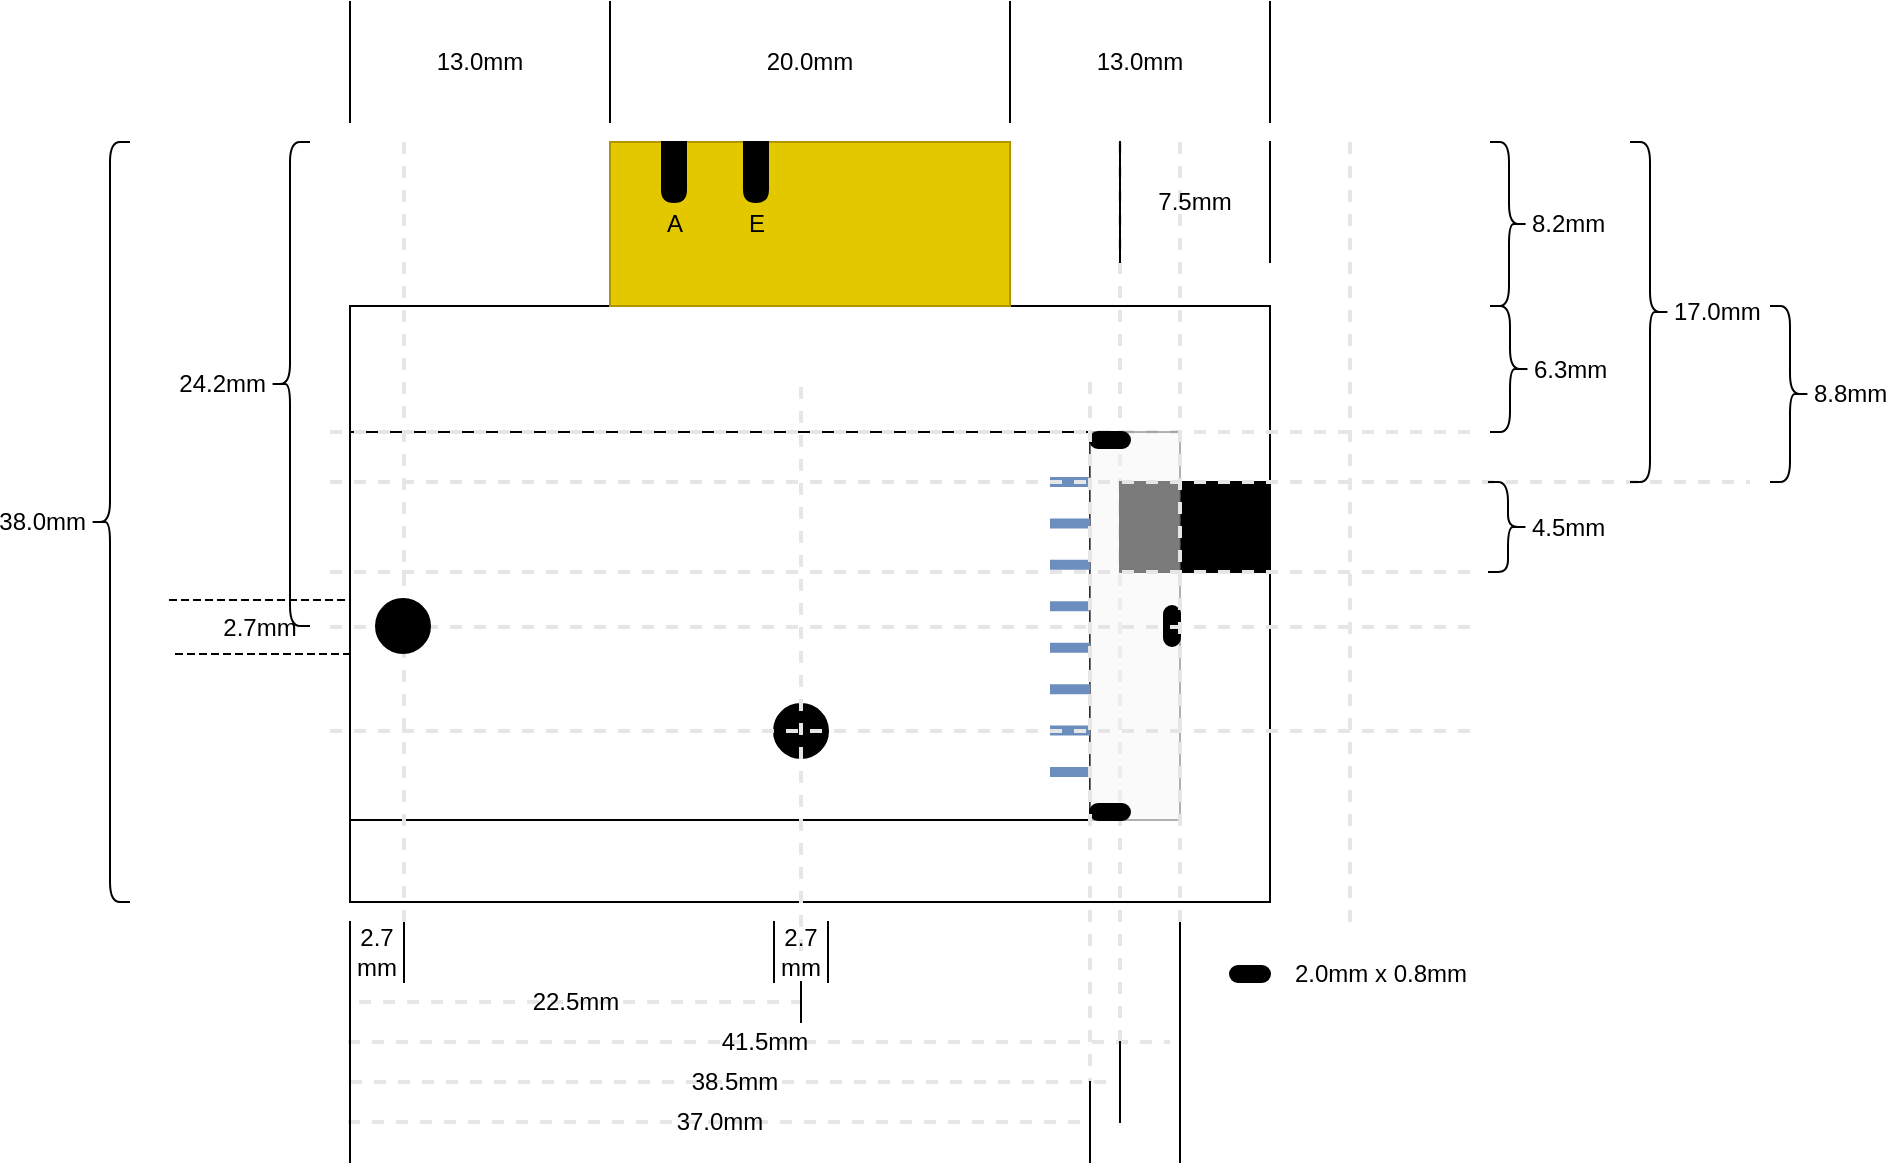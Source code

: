 <mxfile version="28.0.6" pages="3">
  <diagram name="第 1 页" id="RgBn6xL1z4RANqzDxZkw">
    <mxGraphModel dx="2219" dy="2288" grid="1" gridSize="10" guides="1" tooltips="1" connect="1" arrows="1" fold="1" page="1" pageScale="1" pageWidth="827" pageHeight="1169" math="0" shadow="0">
      <root>
        <mxCell id="0" />
        <mxCell id="1" parent="0" />
        <mxCell id="PVWl-y0vggtVZ4M3-jDT-1" value="" style="rounded=0;whiteSpace=wrap;html=1;container=0;" parent="1" vertex="1">
          <mxGeometry y="82" width="460" height="298" as="geometry" />
        </mxCell>
        <mxCell id="PVWl-y0vggtVZ4M3-jDT-52" value="" style="line;strokeWidth=2;direction=south;html=1;dashed=1;strokeColor=#E6E6E6;" parent="1" vertex="1">
          <mxGeometry x="380" width="10" height="450" as="geometry" />
        </mxCell>
        <mxCell id="PVWl-y0vggtVZ4M3-jDT-9" value="" style="rounded=0;whiteSpace=wrap;html=1;fillColor=none;container=0;" parent="1" vertex="1">
          <mxGeometry y="145" width="370" height="194" as="geometry" />
        </mxCell>
        <mxCell id="PVWl-y0vggtVZ4M3-jDT-59" value="" style="line;strokeWidth=2;html=1;dashed=1;strokeColor=#E6E6E6;" parent="1" vertex="1">
          <mxGeometry y="465" width="380" height="10" as="geometry" />
        </mxCell>
        <mxCell id="PVWl-y0vggtVZ4M3-jDT-57" value="" style="line;strokeWidth=2;html=1;dashed=1;strokeColor=#E6E6E6;" parent="1" vertex="1">
          <mxGeometry x="-1" y="445" width="411" height="10" as="geometry" />
        </mxCell>
        <mxCell id="PVWl-y0vggtVZ4M3-jDT-56" value="" style="line;strokeWidth=2;html=1;dashed=1;strokeColor=#E6E6E6;" parent="1" vertex="1">
          <mxGeometry x="-1" y="485" width="371" height="10" as="geometry" />
        </mxCell>
        <mxCell id="PVWl-y0vggtVZ4M3-jDT-24" value="8.2mm" style="shape=curlyBracket;whiteSpace=wrap;html=1;rounded=1;flipH=1;labelPosition=right;verticalLabelPosition=middle;align=left;verticalAlign=middle;" parent="1" vertex="1">
          <mxGeometry x="570" width="19" height="82" as="geometry" />
        </mxCell>
        <mxCell id="PVWl-y0vggtVZ4M3-jDT-45" value="41.5mm" style="shape=partialRectangle;whiteSpace=wrap;html=1;top=0;bottom=0;fillColor=none;" parent="1" vertex="1">
          <mxGeometry y="390" width="415" height="120" as="geometry" />
        </mxCell>
        <mxCell id="PVWl-y0vggtVZ4M3-jDT-26" value="6.3mm" style="shape=curlyBracket;whiteSpace=wrap;html=1;rounded=1;flipH=1;labelPosition=right;verticalLabelPosition=middle;align=left;verticalAlign=middle;" parent="1" vertex="1">
          <mxGeometry x="570" y="82" width="20" height="63" as="geometry" />
        </mxCell>
        <mxCell id="PVWl-y0vggtVZ4M3-jDT-43" value="" style="line;strokeWidth=2;html=1;dashed=1;strokeColor=#E6E6E6;" parent="1" vertex="1">
          <mxGeometry x="-10" y="140" width="570" height="10" as="geometry" />
        </mxCell>
        <mxCell id="PVWl-y0vggtVZ4M3-jDT-2" value="" style="rounded=0;whiteSpace=wrap;html=1;fillColor=#000000;container=0;glass=0;" parent="1" vertex="1">
          <mxGeometry x="385" y="170" width="75" height="45" as="geometry" />
        </mxCell>
        <mxCell id="PVWl-y0vggtVZ4M3-jDT-3" value="" style="ellipse;whiteSpace=wrap;html=1;aspect=fixed;fillColor=#000000;container=0;" parent="1" vertex="1">
          <mxGeometry x="212" y="281" width="27" height="27" as="geometry" />
        </mxCell>
        <mxCell id="PVWl-y0vggtVZ4M3-jDT-4" value="" style="rounded=0;whiteSpace=wrap;html=1;fillColor=#e3c800;fontColor=#000000;strokeColor=#B09500;container=0;" parent="1" vertex="1">
          <mxGeometry x="130" width="200" height="82" as="geometry" />
        </mxCell>
        <mxCell id="PVWl-y0vggtVZ4M3-jDT-10" value="" style="rounded=0;whiteSpace=wrap;html=1;fillColor=#f5f5f5;container=0;strokeColor=#666666;fontColor=#333333;opacity=50;" parent="1" vertex="1">
          <mxGeometry x="370" y="145" width="45" height="194" as="geometry" />
        </mxCell>
        <mxCell id="PVWl-y0vggtVZ4M3-jDT-11" value="" style="rounded=1;whiteSpace=wrap;html=1;fillColor=#000000;container=0;arcSize=50;" parent="1" vertex="1">
          <mxGeometry x="370" y="331" width="20" height="8" as="geometry" />
        </mxCell>
        <mxCell id="PVWl-y0vggtVZ4M3-jDT-12" value="" style="rounded=1;whiteSpace=wrap;html=1;fillColor=#000000;container=0;arcSize=50;" parent="1" vertex="1">
          <mxGeometry x="370" y="145" width="20" height="8" as="geometry" />
        </mxCell>
        <mxCell id="PVWl-y0vggtVZ4M3-jDT-13" value="" style="rounded=1;whiteSpace=wrap;html=1;fillColor=#000000;direction=south;container=0;arcSize=50;" parent="1" vertex="1">
          <mxGeometry x="407" y="232" width="8" height="20" as="geometry" />
        </mxCell>
        <mxCell id="PVWl-y0vggtVZ4M3-jDT-21" value="" style="verticalLabelPosition=bottom;shadow=0;dashed=0;align=center;html=1;verticalAlign=top;shape=mxgraph.electrical.transmission.8_line_bus;strokeWidth=5;container=0;fillColor=#dae8fc;strokeColor=#6c8ebf;" parent="1" vertex="1">
          <mxGeometry x="350" y="170" width="20" height="145" as="geometry" />
        </mxCell>
        <mxCell id="PVWl-y0vggtVZ4M3-jDT-32" value="2.7&lt;div&gt;mm&lt;/div&gt;" style="shape=partialRectangle;whiteSpace=wrap;html=1;top=0;bottom=0;fillColor=none;" parent="1" vertex="1">
          <mxGeometry y="390" width="27" height="30" as="geometry" />
        </mxCell>
        <mxCell id="PVWl-y0vggtVZ4M3-jDT-34" value="" style="line;strokeWidth=2;html=1;dashed=1;strokeColor=#E6E6E6;" parent="1" vertex="1">
          <mxGeometry x="-10" y="237.5" width="570" height="10" as="geometry" />
        </mxCell>
        <mxCell id="PVWl-y0vggtVZ4M3-jDT-35" value="24.2mm" style="shape=curlyBracket;whiteSpace=wrap;html=1;rounded=1;labelPosition=left;verticalLabelPosition=middle;align=right;verticalAlign=middle;" parent="1" vertex="1">
          <mxGeometry x="-40" width="20" height="242" as="geometry" />
        </mxCell>
        <mxCell id="PVWl-y0vggtVZ4M3-jDT-46" value="" style="line;strokeWidth=2;html=1;dashed=1;strokeColor=#E6E6E6;" parent="1" vertex="1">
          <mxGeometry x="-10" y="165" width="710" height="10" as="geometry" />
        </mxCell>
        <mxCell id="PVWl-y0vggtVZ4M3-jDT-36" value="" style="line;strokeWidth=2;direction=south;html=1;dashed=1;strokeColor=#E6E6E6;" parent="1" vertex="1">
          <mxGeometry x="22" width="10" height="390" as="geometry" />
        </mxCell>
        <mxCell id="PVWl-y0vggtVZ4M3-jDT-16" value="" style="ellipse;whiteSpace=wrap;html=1;aspect=fixed;fillColor=#000000;container=0;" parent="1" vertex="1">
          <mxGeometry x="13" y="228.5" width="27" height="27" as="geometry" />
        </mxCell>
        <mxCell id="PVWl-y0vggtVZ4M3-jDT-37" value="2.7mm" style="shape=partialRectangle;whiteSpace=wrap;html=1;left=0;right=0;fillColor=none;dashed=1;" parent="1" vertex="1">
          <mxGeometry x="-90" y="229" width="90" height="27" as="geometry" />
        </mxCell>
        <mxCell id="PVWl-y0vggtVZ4M3-jDT-38" value="13.0mm" style="shape=partialRectangle;whiteSpace=wrap;html=1;top=0;bottom=0;fillColor=none;" parent="1" vertex="1">
          <mxGeometry y="-70" width="130" height="60" as="geometry" />
        </mxCell>
        <mxCell id="PVWl-y0vggtVZ4M3-jDT-39" value="20.0mm" style="shape=partialRectangle;whiteSpace=wrap;html=1;top=0;bottom=0;fillColor=none;" parent="1" vertex="1">
          <mxGeometry x="130" y="-70" width="200" height="60" as="geometry" />
        </mxCell>
        <mxCell id="PVWl-y0vggtVZ4M3-jDT-44" value="" style="line;strokeWidth=2;direction=south;html=1;dashed=1;strokeColor=#E6E6E6;" parent="1" vertex="1">
          <mxGeometry x="410" width="10" height="390" as="geometry" />
        </mxCell>
        <mxCell id="PVWl-y0vggtVZ4M3-jDT-47" value="17.0mm" style="shape=curlyBracket;whiteSpace=wrap;html=1;rounded=1;flipH=1;labelPosition=right;verticalLabelPosition=middle;align=left;verticalAlign=middle;" parent="1" vertex="1">
          <mxGeometry x="640" width="20" height="170" as="geometry" />
        </mxCell>
        <mxCell id="PVWl-y0vggtVZ4M3-jDT-48" value="" style="line;strokeWidth=2;html=1;dashed=1;strokeColor=#E6E6E6;" parent="1" vertex="1">
          <mxGeometry x="-10" y="210" width="570" height="10" as="geometry" />
        </mxCell>
        <mxCell id="PVWl-y0vggtVZ4M3-jDT-49" value="4.5mm" style="shape=curlyBracket;whiteSpace=wrap;html=1;rounded=1;flipH=1;labelPosition=right;verticalLabelPosition=middle;align=left;verticalAlign=middle;" parent="1" vertex="1">
          <mxGeometry x="569" y="170" width="20" height="45" as="geometry" />
        </mxCell>
        <mxCell id="PVWl-y0vggtVZ4M3-jDT-50" value="8.8mm" style="shape=curlyBracket;whiteSpace=wrap;html=1;rounded=1;flipH=1;labelPosition=right;verticalLabelPosition=middle;align=left;verticalAlign=middle;" parent="1" vertex="1">
          <mxGeometry x="710" y="82" width="20" height="88" as="geometry" />
        </mxCell>
        <mxCell id="PVWl-y0vggtVZ4M3-jDT-51" value="" style="line;strokeWidth=2;direction=south;html=1;dashed=1;strokeColor=#E6E6E6;" parent="1" vertex="1">
          <mxGeometry x="495" width="10" height="390" as="geometry" />
        </mxCell>
        <mxCell id="PVWl-y0vggtVZ4M3-jDT-53" value="7.5mm" style="shape=partialRectangle;whiteSpace=wrap;html=1;top=0;bottom=0;fillColor=none;" parent="1" vertex="1">
          <mxGeometry x="385" width="75" height="60" as="geometry" />
        </mxCell>
        <mxCell id="PVWl-y0vggtVZ4M3-jDT-54" value="" style="line;strokeWidth=2;direction=south;html=1;dashed=1;strokeColor=#E6E6E6;" parent="1" vertex="1">
          <mxGeometry x="365" y="120" width="10" height="350" as="geometry" />
        </mxCell>
        <mxCell id="PVWl-y0vggtVZ4M3-jDT-55" value="37.0mm" style="shape=partialRectangle;whiteSpace=wrap;html=1;top=0;bottom=0;fillColor=none;" parent="1" vertex="1">
          <mxGeometry y="470" width="370" height="40" as="geometry" />
        </mxCell>
        <mxCell id="PVWl-y0vggtVZ4M3-jDT-58" value="38.5mm" style="shape=partialRectangle;whiteSpace=wrap;html=1;top=0;bottom=0;fillColor=none;" parent="1" vertex="1">
          <mxGeometry y="450" width="385" height="40" as="geometry" />
        </mxCell>
        <mxCell id="PVWl-y0vggtVZ4M3-jDT-60" value="" style="line;strokeWidth=2;html=1;dashed=1;strokeColor=#E6E6E6;" parent="1" vertex="1">
          <mxGeometry x="-10" y="289.5" width="570" height="10" as="geometry" />
        </mxCell>
        <mxCell id="PVWl-y0vggtVZ4M3-jDT-61" value="" style="line;strokeWidth=2;direction=south;html=1;dashed=1;strokeColor=#E6E6E6;" parent="1" vertex="1">
          <mxGeometry x="220.5" y="122.5" width="10" height="287.5" as="geometry" />
        </mxCell>
        <mxCell id="PVWl-y0vggtVZ4M3-jDT-64" value="" style="line;strokeWidth=2;html=1;dashed=1;strokeColor=#E6E6E6;" parent="1" vertex="1">
          <mxGeometry x="4.5" y="425" width="221" height="10" as="geometry" />
        </mxCell>
        <mxCell id="PVWl-y0vggtVZ4M3-jDT-63" value="&lt;div&gt;22.5mm&lt;/div&gt;" style="shape=partialRectangle;whiteSpace=wrap;html=1;top=0;bottom=0;fillColor=none;" parent="1" vertex="1">
          <mxGeometry y="420" width="225.5" height="20" as="geometry" />
        </mxCell>
        <mxCell id="PVWl-y0vggtVZ4M3-jDT-65" value="2.7&lt;div&gt;mm&lt;/div&gt;" style="shape=partialRectangle;whiteSpace=wrap;html=1;top=0;bottom=0;fillColor=none;" parent="1" vertex="1">
          <mxGeometry x="212" y="390" width="27" height="30" as="geometry" />
        </mxCell>
        <mxCell id="PVWl-y0vggtVZ4M3-jDT-66" value="" style="rounded=1;whiteSpace=wrap;html=1;fillColor=#000000;container=0;arcSize=50;" parent="1" vertex="1">
          <mxGeometry x="440" y="412" width="20" height="8" as="geometry" />
        </mxCell>
        <mxCell id="PVWl-y0vggtVZ4M3-jDT-67" value="2.0mm x 0.8mm" style="text;html=1;align=center;verticalAlign=middle;resizable=0;points=[];autosize=1;strokeColor=none;fillColor=none;" parent="1" vertex="1">
          <mxGeometry x="460" y="401" width="110" height="30" as="geometry" />
        </mxCell>
        <mxCell id="PVWl-y0vggtVZ4M3-jDT-68" value="" style="shape=delay;whiteSpace=wrap;html=1;direction=south;fillColor=#000000;" parent="1" vertex="1">
          <mxGeometry x="197" width="12" height="30" as="geometry" />
        </mxCell>
        <mxCell id="PVWl-y0vggtVZ4M3-jDT-69" value="E" style="text;html=1;align=center;verticalAlign=middle;resizable=0;points=[];autosize=1;strokeColor=none;fillColor=none;" parent="1" vertex="1">
          <mxGeometry x="188" y="26" width="30" height="30" as="geometry" />
        </mxCell>
        <mxCell id="PVWl-y0vggtVZ4M3-jDT-70" value="" style="shape=delay;whiteSpace=wrap;html=1;direction=south;fillColor=#000000;" parent="1" vertex="1">
          <mxGeometry x="156" width="12" height="30" as="geometry" />
        </mxCell>
        <mxCell id="PVWl-y0vggtVZ4M3-jDT-71" value="A" style="text;html=1;align=center;verticalAlign=middle;resizable=0;points=[];autosize=1;strokeColor=none;fillColor=none;" parent="1" vertex="1">
          <mxGeometry x="147" y="26" width="30" height="30" as="geometry" />
        </mxCell>
        <mxCell id="PVWl-y0vggtVZ4M3-jDT-72" value="38.0mm" style="shape=curlyBracket;whiteSpace=wrap;html=1;rounded=1;labelPosition=left;verticalLabelPosition=middle;align=right;verticalAlign=middle;" parent="1" vertex="1">
          <mxGeometry x="-130" width="20" height="380" as="geometry" />
        </mxCell>
        <mxCell id="PVWl-y0vggtVZ4M3-jDT-74" value="13.0mm" style="shape=partialRectangle;whiteSpace=wrap;html=1;top=0;bottom=0;fillColor=none;" parent="1" vertex="1">
          <mxGeometry x="330" y="-70" width="130" height="60" as="geometry" />
        </mxCell>
      </root>
    </mxGraphModel>
  </diagram>
  <diagram id="KIUtmKDyN8QY_w1v8xTX" name="第 2 页">
    <mxGraphModel dx="1388" dy="759" grid="1" gridSize="10" guides="1" tooltips="1" connect="1" arrows="1" fold="1" page="1" pageScale="1" pageWidth="827" pageHeight="1169" math="0" shadow="0">
      <root>
        <mxCell id="0" />
        <mxCell id="1" parent="0" />
        <mxCell id="FzqIu2ftvrxxEQU80DvH-1" value="" style="rounded=0;whiteSpace=wrap;html=1;container=0;" vertex="1" parent="1">
          <mxGeometry x="400" y="892" width="540" height="298" as="geometry" />
        </mxCell>
        <mxCell id="FzqIu2ftvrxxEQU80DvH-2" value="" style="line;strokeWidth=2;direction=south;html=1;dashed=1;strokeColor=#E6E6E6;" vertex="1" parent="1">
          <mxGeometry x="780" y="810" width="10" height="450" as="geometry" />
        </mxCell>
        <mxCell id="FzqIu2ftvrxxEQU80DvH-3" value="" style="rounded=0;whiteSpace=wrap;html=1;fillColor=none;container=0;" vertex="1" parent="1">
          <mxGeometry x="400" y="955" width="370" height="194" as="geometry" />
        </mxCell>
        <mxCell id="FzqIu2ftvrxxEQU80DvH-4" value="" style="line;strokeWidth=2;html=1;dashed=1;strokeColor=#E6E6E6;" vertex="1" parent="1">
          <mxGeometry x="400" y="1275" width="380" height="10" as="geometry" />
        </mxCell>
        <mxCell id="FzqIu2ftvrxxEQU80DvH-5" value="" style="line;strokeWidth=2;html=1;dashed=1;strokeColor=#E6E6E6;" vertex="1" parent="1">
          <mxGeometry x="399" y="1255" width="411" height="10" as="geometry" />
        </mxCell>
        <mxCell id="FzqIu2ftvrxxEQU80DvH-6" value="" style="line;strokeWidth=2;html=1;dashed=1;strokeColor=#E6E6E6;" vertex="1" parent="1">
          <mxGeometry x="399" y="1295" width="371" height="10" as="geometry" />
        </mxCell>
        <mxCell id="FzqIu2ftvrxxEQU80DvH-7" value="8.2mm" style="shape=curlyBracket;whiteSpace=wrap;html=1;rounded=1;flipH=1;labelPosition=right;verticalLabelPosition=middle;align=left;verticalAlign=middle;" vertex="1" parent="1">
          <mxGeometry x="970" y="810" width="19" height="82" as="geometry" />
        </mxCell>
        <mxCell id="FzqIu2ftvrxxEQU80DvH-8" value="41.5mm" style="shape=partialRectangle;whiteSpace=wrap;html=1;top=0;bottom=0;fillColor=none;" vertex="1" parent="1">
          <mxGeometry x="400" y="1200" width="415" height="120" as="geometry" />
        </mxCell>
        <mxCell id="FzqIu2ftvrxxEQU80DvH-9" value="6.3mm" style="shape=curlyBracket;whiteSpace=wrap;html=1;rounded=1;flipH=1;labelPosition=right;verticalLabelPosition=middle;align=left;verticalAlign=middle;" vertex="1" parent="1">
          <mxGeometry x="970" y="892" width="20" height="63" as="geometry" />
        </mxCell>
        <mxCell id="FzqIu2ftvrxxEQU80DvH-10" value="" style="line;strokeWidth=2;html=1;dashed=1;strokeColor=#E6E6E6;" vertex="1" parent="1">
          <mxGeometry x="390" y="950" width="570" height="10" as="geometry" />
        </mxCell>
        <mxCell id="FzqIu2ftvrxxEQU80DvH-11" value="" style="rounded=0;whiteSpace=wrap;html=1;fillColor=#000000;container=0;glass=0;" vertex="1" parent="1">
          <mxGeometry x="785" y="980" width="115" height="45" as="geometry" />
        </mxCell>
        <mxCell id="FzqIu2ftvrxxEQU80DvH-12" value="" style="ellipse;whiteSpace=wrap;html=1;aspect=fixed;fillColor=#000000;container=0;" vertex="1" parent="1">
          <mxGeometry x="612" y="1091" width="27" height="27" as="geometry" />
        </mxCell>
        <mxCell id="FzqIu2ftvrxxEQU80DvH-13" value="" style="rounded=0;whiteSpace=wrap;html=1;fillColor=#e3c800;fontColor=#000000;strokeColor=#B09500;container=0;" vertex="1" parent="1">
          <mxGeometry x="530" y="810" width="200" height="82" as="geometry" />
        </mxCell>
        <mxCell id="FzqIu2ftvrxxEQU80DvH-14" value="" style="rounded=0;whiteSpace=wrap;html=1;fillColor=#f5f5f5;container=0;strokeColor=#666666;fontColor=#333333;opacity=50;" vertex="1" parent="1">
          <mxGeometry x="770" y="955" width="45" height="194" as="geometry" />
        </mxCell>
        <mxCell id="FzqIu2ftvrxxEQU80DvH-15" value="" style="rounded=1;whiteSpace=wrap;html=1;fillColor=#000000;container=0;arcSize=50;" vertex="1" parent="1">
          <mxGeometry x="770" y="1141" width="20" height="8" as="geometry" />
        </mxCell>
        <mxCell id="FzqIu2ftvrxxEQU80DvH-16" value="" style="rounded=1;whiteSpace=wrap;html=1;fillColor=#000000;container=0;arcSize=50;" vertex="1" parent="1">
          <mxGeometry x="770" y="955" width="20" height="8" as="geometry" />
        </mxCell>
        <mxCell id="FzqIu2ftvrxxEQU80DvH-17" value="" style="rounded=1;whiteSpace=wrap;html=1;fillColor=#000000;direction=south;container=0;arcSize=50;" vertex="1" parent="1">
          <mxGeometry x="807" y="1042" width="8" height="20" as="geometry" />
        </mxCell>
        <mxCell id="FzqIu2ftvrxxEQU80DvH-18" value="" style="verticalLabelPosition=bottom;shadow=0;dashed=0;align=center;html=1;verticalAlign=top;shape=mxgraph.electrical.transmission.8_line_bus;strokeWidth=5;container=0;fillColor=#dae8fc;strokeColor=#6c8ebf;" vertex="1" parent="1">
          <mxGeometry x="750" y="980" width="20" height="145" as="geometry" />
        </mxCell>
        <mxCell id="FzqIu2ftvrxxEQU80DvH-19" value="2.7&lt;div&gt;mm&lt;/div&gt;" style="shape=partialRectangle;whiteSpace=wrap;html=1;top=0;bottom=0;fillColor=none;" vertex="1" parent="1">
          <mxGeometry x="400" y="1200" width="27" height="30" as="geometry" />
        </mxCell>
        <mxCell id="FzqIu2ftvrxxEQU80DvH-20" value="" style="line;strokeWidth=2;html=1;dashed=1;strokeColor=#E6E6E6;" vertex="1" parent="1">
          <mxGeometry x="390" y="1047.5" width="570" height="10" as="geometry" />
        </mxCell>
        <mxCell id="FzqIu2ftvrxxEQU80DvH-21" value="24.2mm" style="shape=curlyBracket;whiteSpace=wrap;html=1;rounded=1;labelPosition=left;verticalLabelPosition=middle;align=right;verticalAlign=middle;" vertex="1" parent="1">
          <mxGeometry x="360" y="810" width="20" height="242" as="geometry" />
        </mxCell>
        <mxCell id="FzqIu2ftvrxxEQU80DvH-22" value="" style="line;strokeWidth=2;html=1;dashed=1;strokeColor=#E6E6E6;" vertex="1" parent="1">
          <mxGeometry x="390" y="975" width="570" height="10" as="geometry" />
        </mxCell>
        <mxCell id="FzqIu2ftvrxxEQU80DvH-23" value="" style="line;strokeWidth=2;direction=south;html=1;dashed=1;strokeColor=#E6E6E6;" vertex="1" parent="1">
          <mxGeometry x="422" y="810" width="10" height="390" as="geometry" />
        </mxCell>
        <mxCell id="FzqIu2ftvrxxEQU80DvH-24" value="" style="ellipse;whiteSpace=wrap;html=1;aspect=fixed;fillColor=#000000;container=0;" vertex="1" parent="1">
          <mxGeometry x="413" y="1038.5" width="27" height="27" as="geometry" />
        </mxCell>
        <mxCell id="FzqIu2ftvrxxEQU80DvH-25" value="2.7mm" style="shape=partialRectangle;whiteSpace=wrap;html=1;left=0;right=0;fillColor=none;dashed=1;" vertex="1" parent="1">
          <mxGeometry x="280" y="1039" width="120" height="27" as="geometry" />
        </mxCell>
        <mxCell id="FzqIu2ftvrxxEQU80DvH-26" value="13.0mm" style="shape=partialRectangle;whiteSpace=wrap;html=1;top=0;bottom=0;fillColor=none;" vertex="1" parent="1">
          <mxGeometry x="400" y="740" width="130" height="60" as="geometry" />
        </mxCell>
        <mxCell id="FzqIu2ftvrxxEQU80DvH-27" value="20.0mm" style="shape=partialRectangle;whiteSpace=wrap;html=1;top=0;bottom=0;fillColor=none;" vertex="1" parent="1">
          <mxGeometry x="530" y="740" width="200" height="60" as="geometry" />
        </mxCell>
        <mxCell id="FzqIu2ftvrxxEQU80DvH-28" value="" style="line;strokeWidth=2;direction=south;html=1;dashed=1;strokeColor=#E6E6E6;" vertex="1" parent="1">
          <mxGeometry x="810" y="810" width="10" height="390" as="geometry" />
        </mxCell>
        <mxCell id="FzqIu2ftvrxxEQU80DvH-29" value="17.0mm" style="shape=curlyBracket;whiteSpace=wrap;html=1;rounded=1;flipH=1;labelPosition=right;verticalLabelPosition=middle;align=left;verticalAlign=middle;" vertex="1" parent="1">
          <mxGeometry x="1040" y="810" width="20" height="170" as="geometry" />
        </mxCell>
        <mxCell id="FzqIu2ftvrxxEQU80DvH-30" value="" style="line;strokeWidth=2;html=1;dashed=1;strokeColor=#E6E6E6;" vertex="1" parent="1">
          <mxGeometry x="390" y="1020" width="570" height="10" as="geometry" />
        </mxCell>
        <mxCell id="FzqIu2ftvrxxEQU80DvH-31" value="4.5mm" style="shape=curlyBracket;whiteSpace=wrap;html=1;rounded=1;flipH=1;labelPosition=right;verticalLabelPosition=middle;align=left;verticalAlign=middle;" vertex="1" parent="1">
          <mxGeometry x="969" y="980" width="20" height="45" as="geometry" />
        </mxCell>
        <mxCell id="FzqIu2ftvrxxEQU80DvH-32" value="8.8mm" style="shape=curlyBracket;whiteSpace=wrap;html=1;rounded=1;flipH=1;labelPosition=right;verticalLabelPosition=middle;align=left;verticalAlign=middle;" vertex="1" parent="1">
          <mxGeometry x="1110" y="892" width="20" height="88" as="geometry" />
        </mxCell>
        <mxCell id="FzqIu2ftvrxxEQU80DvH-33" value="" style="line;strokeWidth=2;direction=south;html=1;dashed=1;strokeColor=#E6E6E6;" vertex="1" parent="1">
          <mxGeometry x="895" y="810" width="10" height="390" as="geometry" />
        </mxCell>
        <mxCell id="FzqIu2ftvrxxEQU80DvH-34" value="11.5mm" style="shape=partialRectangle;whiteSpace=wrap;html=1;top=0;bottom=0;fillColor=none;" vertex="1" parent="1">
          <mxGeometry x="785" y="740" width="115" height="60" as="geometry" />
        </mxCell>
        <mxCell id="FzqIu2ftvrxxEQU80DvH-35" value="" style="line;strokeWidth=2;direction=south;html=1;dashed=1;strokeColor=#E6E6E6;" vertex="1" parent="1">
          <mxGeometry x="765" y="930" width="10" height="350" as="geometry" />
        </mxCell>
        <mxCell id="FzqIu2ftvrxxEQU80DvH-36" value="37.0mm" style="shape=partialRectangle;whiteSpace=wrap;html=1;top=0;bottom=0;fillColor=none;" vertex="1" parent="1">
          <mxGeometry x="400" y="1280" width="370" height="40" as="geometry" />
        </mxCell>
        <mxCell id="FzqIu2ftvrxxEQU80DvH-37" value="38.5mm" style="shape=partialRectangle;whiteSpace=wrap;html=1;top=0;bottom=0;fillColor=none;" vertex="1" parent="1">
          <mxGeometry x="400" y="1260" width="385" height="40" as="geometry" />
        </mxCell>
        <mxCell id="FzqIu2ftvrxxEQU80DvH-38" value="" style="line;strokeWidth=2;html=1;dashed=1;strokeColor=#E6E6E6;" vertex="1" parent="1">
          <mxGeometry x="390" y="1099.5" width="570" height="10" as="geometry" />
        </mxCell>
        <mxCell id="FzqIu2ftvrxxEQU80DvH-39" value="" style="line;strokeWidth=2;direction=south;html=1;dashed=1;strokeColor=#E6E6E6;" vertex="1" parent="1">
          <mxGeometry x="620.5" y="932.5" width="10" height="287.5" as="geometry" />
        </mxCell>
        <mxCell id="FzqIu2ftvrxxEQU80DvH-40" value="" style="line;strokeWidth=2;html=1;dashed=1;strokeColor=#E6E6E6;" vertex="1" parent="1">
          <mxGeometry x="404.5" y="1235" width="221" height="10" as="geometry" />
        </mxCell>
        <mxCell id="FzqIu2ftvrxxEQU80DvH-41" value="&lt;div&gt;22.5mm&lt;/div&gt;" style="shape=partialRectangle;whiteSpace=wrap;html=1;top=0;bottom=0;fillColor=none;" vertex="1" parent="1">
          <mxGeometry x="400" y="1230" width="225.5" height="20" as="geometry" />
        </mxCell>
        <mxCell id="FzqIu2ftvrxxEQU80DvH-42" value="2.7&lt;div&gt;mm&lt;/div&gt;" style="shape=partialRectangle;whiteSpace=wrap;html=1;top=0;bottom=0;fillColor=none;" vertex="1" parent="1">
          <mxGeometry x="612" y="1200" width="27" height="30" as="geometry" />
        </mxCell>
        <mxCell id="FzqIu2ftvrxxEQU80DvH-43" value="" style="rounded=1;whiteSpace=wrap;html=1;fillColor=#000000;container=0;arcSize=50;" vertex="1" parent="1">
          <mxGeometry x="840" y="1222" width="20" height="8" as="geometry" />
        </mxCell>
        <mxCell id="FzqIu2ftvrxxEQU80DvH-44" value="2.0mm x 0.8mm" style="text;html=1;align=center;verticalAlign=middle;resizable=0;points=[];autosize=1;strokeColor=none;fillColor=none;" vertex="1" parent="1">
          <mxGeometry x="860" y="1211" width="110" height="30" as="geometry" />
        </mxCell>
        <mxCell id="FzqIu2ftvrxxEQU80DvH-45" value="" style="shape=delay;whiteSpace=wrap;html=1;direction=south;fillColor=#000000;" vertex="1" parent="1">
          <mxGeometry x="597" y="810" width="12" height="30" as="geometry" />
        </mxCell>
        <mxCell id="FzqIu2ftvrxxEQU80DvH-46" value="E" style="text;html=1;align=center;verticalAlign=middle;resizable=0;points=[];autosize=1;strokeColor=none;fillColor=none;" vertex="1" parent="1">
          <mxGeometry x="588" y="836" width="30" height="30" as="geometry" />
        </mxCell>
        <mxCell id="FzqIu2ftvrxxEQU80DvH-47" value="" style="shape=delay;whiteSpace=wrap;html=1;direction=south;fillColor=#000000;" vertex="1" parent="1">
          <mxGeometry x="556" y="810" width="12" height="30" as="geometry" />
        </mxCell>
        <mxCell id="FzqIu2ftvrxxEQU80DvH-48" value="A" style="text;html=1;align=center;verticalAlign=middle;resizable=0;points=[];autosize=1;strokeColor=none;fillColor=none;" vertex="1" parent="1">
          <mxGeometry x="547" y="836" width="30" height="30" as="geometry" />
        </mxCell>
      </root>
    </mxGraphModel>
  </diagram>
  <diagram id="Sg8pWxV1fMZm0ZNsuSCz" name="第 3 页">
    <mxGraphModel dx="1392" dy="1119" grid="1" gridSize="10" guides="1" tooltips="1" connect="1" arrows="1" fold="1" page="1" pageScale="1" pageWidth="827" pageHeight="1169" math="0" shadow="0">
      <root>
        <mxCell id="0" />
        <mxCell id="1" parent="0" />
        <mxCell id="xQj1OFP3nj8kC5RYs2Og-1" style="edgeStyle=orthogonalEdgeStyle;rounded=0;orthogonalLoop=1;jettySize=auto;html=1;exitX=1;exitY=0.5;exitDx=0;exitDy=0;entryX=1;entryY=0.5;entryDx=0;entryDy=0;strokeColor=light-dark(#ff0000, #ededed);" edge="1" parent="1" source="xQj1OFP3nj8kC5RYs2Og-28" target="xQj1OFP3nj8kC5RYs2Og-80">
          <mxGeometry relative="1" as="geometry">
            <Array as="points">
              <mxPoint x="550" y="860" />
              <mxPoint x="550" y="600" />
              <mxPoint x="810" y="600" />
              <mxPoint x="810" y="830" />
            </Array>
          </mxGeometry>
        </mxCell>
        <mxCell id="xQj1OFP3nj8kC5RYs2Og-2" style="edgeStyle=orthogonalEdgeStyle;rounded=0;orthogonalLoop=1;jettySize=auto;html=1;exitX=1;exitY=0.5;exitDx=0;exitDy=0;entryX=1;entryY=0.25;entryDx=0;entryDy=0;strokeColor=#FF0000;" edge="1" parent="1" source="xQj1OFP3nj8kC5RYs2Og-28" target="xQj1OFP3nj8kC5RYs2Og-75">
          <mxGeometry relative="1" as="geometry">
            <Array as="points">
              <mxPoint x="550" y="860" />
              <mxPoint x="550" y="1575" />
            </Array>
          </mxGeometry>
        </mxCell>
        <mxCell id="xQj1OFP3nj8kC5RYs2Og-3" style="edgeStyle=orthogonalEdgeStyle;rounded=0;orthogonalLoop=1;jettySize=auto;html=1;exitX=1;exitY=0.5;exitDx=0;exitDy=0;entryX=1;entryY=0.5;entryDx=0;entryDy=0;strokeColor=#FF0000;" edge="1" parent="1" source="xQj1OFP3nj8kC5RYs2Og-28" target="xQj1OFP3nj8kC5RYs2Og-72">
          <mxGeometry relative="1" as="geometry">
            <mxPoint x="510" y="1550" as="targetPoint" />
            <Array as="points">
              <mxPoint x="550" y="860" />
              <mxPoint x="550" y="1480" />
            </Array>
          </mxGeometry>
        </mxCell>
        <mxCell id="xQj1OFP3nj8kC5RYs2Og-4" style="edgeStyle=orthogonalEdgeStyle;rounded=0;orthogonalLoop=1;jettySize=auto;html=1;exitX=1;exitY=0.5;exitDx=0;exitDy=0;entryX=1;entryY=0.5;entryDx=0;entryDy=0;strokeColor=#FF3333;" edge="1" parent="1" source="xQj1OFP3nj8kC5RYs2Og-28" target="xQj1OFP3nj8kC5RYs2Og-69">
          <mxGeometry relative="1" as="geometry">
            <Array as="points">
              <mxPoint x="550" y="860" />
              <mxPoint x="550" y="1390" />
            </Array>
          </mxGeometry>
        </mxCell>
        <mxCell id="xQj1OFP3nj8kC5RYs2Og-5" style="edgeStyle=orthogonalEdgeStyle;rounded=0;orthogonalLoop=1;jettySize=auto;html=1;exitX=1;exitY=0.5;exitDx=0;exitDy=0;entryX=1;entryY=0.5;entryDx=0;entryDy=0;strokeColor=#FF3333;" edge="1" parent="1" source="xQj1OFP3nj8kC5RYs2Og-28" target="xQj1OFP3nj8kC5RYs2Og-66">
          <mxGeometry relative="1" as="geometry">
            <Array as="points">
              <mxPoint x="550" y="860" />
              <mxPoint x="550" y="1300" />
            </Array>
          </mxGeometry>
        </mxCell>
        <mxCell id="xQj1OFP3nj8kC5RYs2Og-6" style="edgeStyle=orthogonalEdgeStyle;rounded=0;orthogonalLoop=1;jettySize=auto;html=1;exitX=1;exitY=0.5;exitDx=0;exitDy=0;entryX=1;entryY=0.5;entryDx=0;entryDy=0;strokeColor=light-dark(#ff0000, #ededed);" edge="1" parent="1" source="xQj1OFP3nj8kC5RYs2Og-28" target="xQj1OFP3nj8kC5RYs2Og-63">
          <mxGeometry relative="1" as="geometry">
            <Array as="points">
              <mxPoint x="550" y="860" />
              <mxPoint x="550" y="1210" />
            </Array>
          </mxGeometry>
        </mxCell>
        <mxCell id="xQj1OFP3nj8kC5RYs2Og-7" style="edgeStyle=orthogonalEdgeStyle;rounded=0;orthogonalLoop=1;jettySize=auto;html=1;exitX=1;exitY=0.5;exitDx=0;exitDy=0;entryX=1;entryY=0.5;entryDx=0;entryDy=0;strokeColor=#FF0000;" edge="1" parent="1" source="xQj1OFP3nj8kC5RYs2Og-28" target="xQj1OFP3nj8kC5RYs2Og-60">
          <mxGeometry relative="1" as="geometry">
            <Array as="points">
              <mxPoint x="550" y="860" />
              <mxPoint x="550" y="1120" />
            </Array>
          </mxGeometry>
        </mxCell>
        <mxCell id="xQj1OFP3nj8kC5RYs2Og-8" style="edgeStyle=orthogonalEdgeStyle;rounded=0;orthogonalLoop=1;jettySize=auto;html=1;exitX=1;exitY=0.5;exitDx=0;exitDy=0;entryX=1;entryY=0.5;entryDx=0;entryDy=0;strokeColor=#FF0000;" edge="1" parent="1" source="xQj1OFP3nj8kC5RYs2Og-28" target="xQj1OFP3nj8kC5RYs2Og-57">
          <mxGeometry relative="1" as="geometry">
            <Array as="points">
              <mxPoint x="550" y="860" />
              <mxPoint x="550" y="1030" />
            </Array>
          </mxGeometry>
        </mxCell>
        <mxCell id="xQj1OFP3nj8kC5RYs2Og-9" style="edgeStyle=orthogonalEdgeStyle;rounded=0;orthogonalLoop=1;jettySize=auto;html=1;exitX=1;exitY=0.5;exitDx=0;exitDy=0;entryX=1;entryY=0.5;entryDx=0;entryDy=0;strokeColor=#FF0000;" edge="1" parent="1" source="xQj1OFP3nj8kC5RYs2Og-28" target="xQj1OFP3nj8kC5RYs2Og-54">
          <mxGeometry relative="1" as="geometry">
            <Array as="points">
              <mxPoint x="550" y="860" />
              <mxPoint x="550" y="940" />
            </Array>
          </mxGeometry>
        </mxCell>
        <mxCell id="xQj1OFP3nj8kC5RYs2Og-10" style="edgeStyle=orthogonalEdgeStyle;rounded=0;orthogonalLoop=1;jettySize=auto;html=1;exitX=1;exitY=0.5;exitDx=0;exitDy=0;entryX=1;entryY=0.5;entryDx=0;entryDy=0;strokeColor=#FF0000;" edge="1" parent="1" source="xQj1OFP3nj8kC5RYs2Og-28" target="xQj1OFP3nj8kC5RYs2Og-24">
          <mxGeometry relative="1" as="geometry">
            <Array as="points">
              <mxPoint x="550" y="860" />
              <mxPoint x="550" y="660" />
            </Array>
          </mxGeometry>
        </mxCell>
        <mxCell id="xQj1OFP3nj8kC5RYs2Og-11" style="edgeStyle=orthogonalEdgeStyle;rounded=0;orthogonalLoop=1;jettySize=auto;html=1;exitX=1;exitY=0.5;exitDx=0;exitDy=0;entryX=1;entryY=0.5;entryDx=0;entryDy=0;strokeColor=#FF0000;" edge="1" parent="1" source="xQj1OFP3nj8kC5RYs2Og-28" target="xQj1OFP3nj8kC5RYs2Og-49">
          <mxGeometry relative="1" as="geometry">
            <Array as="points">
              <mxPoint x="550" y="860" />
              <mxPoint x="550" y="750" />
            </Array>
          </mxGeometry>
        </mxCell>
        <mxCell id="xQj1OFP3nj8kC5RYs2Og-12" style="edgeStyle=orthogonalEdgeStyle;rounded=0;orthogonalLoop=1;jettySize=auto;html=1;exitX=1;exitY=0.5;exitDx=0;exitDy=0;entryX=1;entryY=0.5;entryDx=0;entryDy=0;strokeColor=#FF0000;" edge="1" parent="1" source="xQj1OFP3nj8kC5RYs2Og-42" target="xQj1OFP3nj8kC5RYs2Og-54">
          <mxGeometry relative="1" as="geometry">
            <Array as="points">
              <mxPoint x="550" y="1130" />
              <mxPoint x="550" y="940" />
            </Array>
          </mxGeometry>
        </mxCell>
        <mxCell id="xQj1OFP3nj8kC5RYs2Og-13" style="edgeStyle=orthogonalEdgeStyle;rounded=0;orthogonalLoop=1;jettySize=auto;html=1;exitX=1;exitY=0.5;exitDx=0;exitDy=0;entryX=1;entryY=0.5;entryDx=0;entryDy=0;strokeColor=#FF0000;" edge="1" parent="1" source="xQj1OFP3nj8kC5RYs2Og-36" target="xQj1OFP3nj8kC5RYs2Og-57">
          <mxGeometry relative="1" as="geometry">
            <Array as="points">
              <mxPoint x="550" y="1040" />
              <mxPoint x="550" y="1030" />
            </Array>
          </mxGeometry>
        </mxCell>
        <mxCell id="xQj1OFP3nj8kC5RYs2Og-14" style="edgeStyle=orthogonalEdgeStyle;rounded=0;orthogonalLoop=1;jettySize=auto;html=1;exitX=1;exitY=0.5;exitDx=0;exitDy=0;entryX=1;entryY=0.5;entryDx=0;entryDy=0;strokeColor=#FF0000;" edge="1" parent="1" source="xQj1OFP3nj8kC5RYs2Og-32" target="xQj1OFP3nj8kC5RYs2Og-54">
          <mxGeometry relative="1" as="geometry">
            <mxPoint x="550" y="860" as="targetPoint" />
            <Array as="points">
              <mxPoint x="550" y="950" />
              <mxPoint x="550" y="940" />
            </Array>
          </mxGeometry>
        </mxCell>
        <mxCell id="xQj1OFP3nj8kC5RYs2Og-15" style="edgeStyle=orthogonalEdgeStyle;rounded=0;orthogonalLoop=1;jettySize=auto;html=1;exitX=1;exitY=0.5;exitDx=0;exitDy=0;entryX=1;entryY=0.5;entryDx=0;entryDy=0;jumpStyle=arc;" edge="1" parent="1" source="xQj1OFP3nj8kC5RYs2Og-29" target="xQj1OFP3nj8kC5RYs2Og-59">
          <mxGeometry relative="1" as="geometry">
            <Array as="points">
              <mxPoint x="540" y="890" />
              <mxPoint x="540" y="1090" />
            </Array>
          </mxGeometry>
        </mxCell>
        <mxCell id="xQj1OFP3nj8kC5RYs2Og-16" style="edgeStyle=orthogonalEdgeStyle;rounded=0;orthogonalLoop=1;jettySize=auto;html=1;exitX=1;exitY=0.5;exitDx=0;exitDy=0;entryX=1;entryY=0.5;entryDx=0;entryDy=0;strokeColor=#00CC00;movable=0;resizable=0;rotatable=0;deletable=0;editable=0;locked=1;connectable=0;" edge="1" parent="1" source="xQj1OFP3nj8kC5RYs2Og-18" target="xQj1OFP3nj8kC5RYs2Og-104">
          <mxGeometry relative="1" as="geometry">
            <Array as="points">
              <mxPoint x="340" y="660" />
              <mxPoint x="340" y="550" />
              <mxPoint x="940" y="550" />
              <mxPoint x="940" y="1570" />
            </Array>
          </mxGeometry>
        </mxCell>
        <mxCell id="xQj1OFP3nj8kC5RYs2Og-17" style="edgeStyle=orthogonalEdgeStyle;rounded=0;orthogonalLoop=1;jettySize=auto;html=1;exitX=1;exitY=0.5;exitDx=0;exitDy=0;entryX=1;entryY=0.5;entryDx=0;entryDy=0;strokeColor=#00CC00;movable=1;resizable=1;rotatable=1;deletable=1;editable=1;locked=0;connectable=1;" edge="1" parent="1" source="xQj1OFP3nj8kC5RYs2Og-18" target="xQj1OFP3nj8kC5RYs2Og-103">
          <mxGeometry relative="1" as="geometry">
            <Array as="points">
              <mxPoint x="340" y="660" />
              <mxPoint x="340" y="550" />
              <mxPoint x="940" y="550" />
              <mxPoint x="940" y="1540" />
            </Array>
          </mxGeometry>
        </mxCell>
        <mxCell id="xQj1OFP3nj8kC5RYs2Og-18" value="1" style="shape=delay;whiteSpace=wrap;html=1;" vertex="1" parent="1">
          <mxGeometry x="250" y="650" width="80" height="20" as="geometry" />
        </mxCell>
        <mxCell id="xQj1OFP3nj8kC5RYs2Og-19" style="edgeStyle=orthogonalEdgeStyle;rounded=0;orthogonalLoop=1;jettySize=auto;html=1;exitX=1;exitY=0.5;exitDx=0;exitDy=0;entryX=1;entryY=0.5;entryDx=0;entryDy=0;jumpStyle=arc;" edge="1" parent="1" source="xQj1OFP3nj8kC5RYs2Og-20" target="xQj1OFP3nj8kC5RYs2Og-47">
          <mxGeometry relative="1" as="geometry" />
        </mxCell>
        <mxCell id="xQj1OFP3nj8kC5RYs2Og-20" value="2" style="shape=delay;whiteSpace=wrap;html=1;" vertex="1" parent="1">
          <mxGeometry x="250" y="680" width="80" height="20" as="geometry" />
        </mxCell>
        <mxCell id="xQj1OFP3nj8kC5RYs2Og-21" style="edgeStyle=orthogonalEdgeStyle;rounded=0;orthogonalLoop=1;jettySize=auto;html=1;exitX=1;exitY=0.5;exitDx=0;exitDy=0;entryX=1;entryY=0.5;entryDx=0;entryDy=0;jumpStyle=arc;" edge="1" parent="1" source="xQj1OFP3nj8kC5RYs2Og-22" target="xQj1OFP3nj8kC5RYs2Og-48">
          <mxGeometry relative="1" as="geometry" />
        </mxCell>
        <mxCell id="xQj1OFP3nj8kC5RYs2Og-22" value="3" style="shape=delay;whiteSpace=wrap;html=1;" vertex="1" parent="1">
          <mxGeometry x="250" y="710" width="80" height="20" as="geometry" />
        </mxCell>
        <mxCell id="xQj1OFP3nj8kC5RYs2Og-23" value="4" style="shape=delay;whiteSpace=wrap;html=1;" vertex="1" parent="1">
          <mxGeometry x="250" y="740" width="80" height="20" as="geometry" />
        </mxCell>
        <mxCell id="xQj1OFP3nj8kC5RYs2Og-24" value="1" style="shape=delay;whiteSpace=wrap;html=1;direction=west;fillColor=#f8cecc;strokeColor=#b85450;" vertex="1" parent="1">
          <mxGeometry x="570" y="650" width="80" height="20" as="geometry" />
        </mxCell>
        <mxCell id="xQj1OFP3nj8kC5RYs2Og-25" value="6" style="shape=delay;whiteSpace=wrap;html=1;" vertex="1" parent="1">
          <mxGeometry x="250" y="800" width="80" height="20" as="geometry" />
        </mxCell>
        <mxCell id="xQj1OFP3nj8kC5RYs2Og-26" style="edgeStyle=orthogonalEdgeStyle;rounded=0;orthogonalLoop=1;jettySize=auto;html=1;exitX=1;exitY=0.5;exitDx=0;exitDy=0;entryX=1;entryY=0.5;entryDx=0;entryDy=0;jumpStyle=arc;" edge="1" parent="1" target="xQj1OFP3nj8kC5RYs2Og-93">
          <mxGeometry relative="1" as="geometry">
            <mxPoint x="310" y="780" as="sourcePoint" />
            <mxPoint x="770" y="1240" as="targetPoint" />
            <Array as="points">
              <mxPoint x="350" y="780" />
              <mxPoint x="350" y="560" />
              <mxPoint x="850" y="560" />
              <mxPoint x="850" y="1240" />
            </Array>
          </mxGeometry>
        </mxCell>
        <mxCell id="xQj1OFP3nj8kC5RYs2Og-27" value="5" style="shape=delay;whiteSpace=wrap;html=1;" vertex="1" parent="1">
          <mxGeometry x="250" y="770" width="80" height="20" as="geometry" />
        </mxCell>
        <mxCell id="xQj1OFP3nj8kC5RYs2Og-28" value="1" style="shape=delay;whiteSpace=wrap;html=1;fillColor=#f8cecc;strokeColor=#b85450;" vertex="1" parent="1">
          <mxGeometry x="250" y="850" width="80" height="20" as="geometry" />
        </mxCell>
        <mxCell id="xQj1OFP3nj8kC5RYs2Og-29" value="2" style="shape=delay;whiteSpace=wrap;html=1;" vertex="1" parent="1">
          <mxGeometry x="250" y="880" width="80" height="20" as="geometry" />
        </mxCell>
        <mxCell id="xQj1OFP3nj8kC5RYs2Og-30" style="edgeStyle=orthogonalEdgeStyle;rounded=0;orthogonalLoop=1;jettySize=auto;html=1;exitX=1;exitY=0.5;exitDx=0;exitDy=0;entryX=1;entryY=0.5;entryDx=0;entryDy=0;jumpStyle=arc;" edge="1" parent="1" source="xQj1OFP3nj8kC5RYs2Og-31" target="xQj1OFP3nj8kC5RYs2Og-58">
          <mxGeometry relative="1" as="geometry">
            <Array as="points">
              <mxPoint x="520" y="920" />
              <mxPoint x="520" y="1060" />
            </Array>
          </mxGeometry>
        </mxCell>
        <mxCell id="xQj1OFP3nj8kC5RYs2Og-31" value="3" style="shape=delay;whiteSpace=wrap;html=1;" vertex="1" parent="1">
          <mxGeometry x="250" y="910" width="80" height="20" as="geometry" />
        </mxCell>
        <mxCell id="xQj1OFP3nj8kC5RYs2Og-32" value="4" style="shape=delay;whiteSpace=wrap;html=1;fillColor=#f8cecc;strokeColor=#b85450;" vertex="1" parent="1">
          <mxGeometry x="250" y="940" width="80" height="20" as="geometry" />
        </mxCell>
        <mxCell id="xQj1OFP3nj8kC5RYs2Og-33" style="edgeStyle=orthogonalEdgeStyle;rounded=0;orthogonalLoop=1;jettySize=auto;html=1;exitX=1;exitY=0.5;exitDx=0;exitDy=0;entryX=1;entryY=0.5;entryDx=0;entryDy=0;jumpStyle=arc;" edge="1" parent="1" source="xQj1OFP3nj8kC5RYs2Og-34" target="xQj1OFP3nj8kC5RYs2Og-61">
          <mxGeometry relative="1" as="geometry">
            <Array as="points">
              <mxPoint x="510" y="1010" />
              <mxPoint x="510" y="1150" />
            </Array>
          </mxGeometry>
        </mxCell>
        <mxCell id="xQj1OFP3nj8kC5RYs2Og-34" value="6" style="shape=delay;whiteSpace=wrap;html=1;" vertex="1" parent="1">
          <mxGeometry x="250" y="1000" width="80" height="20" as="geometry" />
        </mxCell>
        <mxCell id="xQj1OFP3nj8kC5RYs2Og-35" value="5" style="shape=delay;whiteSpace=wrap;html=1;" vertex="1" parent="1">
          <mxGeometry x="250" y="970" width="80" height="20" as="geometry" />
        </mxCell>
        <mxCell id="xQj1OFP3nj8kC5RYs2Og-36" value="7" style="shape=delay;whiteSpace=wrap;html=1;fillColor=#f8cecc;strokeColor=#b85450;" vertex="1" parent="1">
          <mxGeometry x="250" y="1030" width="80" height="20" as="geometry" />
        </mxCell>
        <mxCell id="xQj1OFP3nj8kC5RYs2Og-37" style="edgeStyle=orthogonalEdgeStyle;rounded=0;orthogonalLoop=1;jettySize=auto;html=1;exitX=1;exitY=0.5;exitDx=0;exitDy=0;entryX=1;entryY=0.5;entryDx=0;entryDy=0;jumpStyle=arc;" edge="1" parent="1" source="xQj1OFP3nj8kC5RYs2Og-38" target="xQj1OFP3nj8kC5RYs2Og-56">
          <mxGeometry relative="1" as="geometry">
            <Array as="points">
              <mxPoint x="490" y="1070" />
              <mxPoint x="490" y="1000" />
            </Array>
          </mxGeometry>
        </mxCell>
        <mxCell id="xQj1OFP3nj8kC5RYs2Og-38" value="8" style="shape=delay;whiteSpace=wrap;html=1;" vertex="1" parent="1">
          <mxGeometry x="250" y="1060" width="80" height="20" as="geometry" />
        </mxCell>
        <mxCell id="xQj1OFP3nj8kC5RYs2Og-39" style="edgeStyle=orthogonalEdgeStyle;rounded=0;orthogonalLoop=1;jettySize=auto;html=1;exitX=1;exitY=0.5;exitDx=0;exitDy=0;entryX=1;entryY=0.5;entryDx=0;entryDy=0;jumpStyle=arc;" edge="1" parent="1" source="xQj1OFP3nj8kC5RYs2Og-40" target="xQj1OFP3nj8kC5RYs2Og-55">
          <mxGeometry relative="1" as="geometry">
            <Array as="points">
              <mxPoint x="470" y="1100" />
              <mxPoint x="470" y="970" />
            </Array>
          </mxGeometry>
        </mxCell>
        <mxCell id="xQj1OFP3nj8kC5RYs2Og-40" value="9" style="shape=delay;whiteSpace=wrap;html=1;" vertex="1" parent="1">
          <mxGeometry x="250" y="1090" width="80" height="20" as="geometry" />
        </mxCell>
        <mxCell id="xQj1OFP3nj8kC5RYs2Og-41" style="edgeStyle=orthogonalEdgeStyle;rounded=0;orthogonalLoop=1;jettySize=auto;html=1;exitX=1;exitY=0.5;exitDx=0;exitDy=0;entryX=1;entryY=0.5;entryDx=0;entryDy=0;jumpStyle=arc;" edge="1" parent="1" source="xQj1OFP3nj8kC5RYs2Og-35" target="xQj1OFP3nj8kC5RYs2Og-62">
          <mxGeometry relative="1" as="geometry">
            <Array as="points">
              <mxPoint x="440" y="980" />
              <mxPoint x="440" y="1180" />
            </Array>
          </mxGeometry>
        </mxCell>
        <mxCell id="xQj1OFP3nj8kC5RYs2Og-42" value="10" style="shape=delay;whiteSpace=wrap;html=1;fillColor=#f8cecc;strokeColor=#b85450;" vertex="1" parent="1">
          <mxGeometry x="250" y="1120" width="80" height="20" as="geometry" />
        </mxCell>
        <mxCell id="xQj1OFP3nj8kC5RYs2Og-43" style="edgeStyle=orthogonalEdgeStyle;rounded=0;orthogonalLoop=1;jettySize=auto;html=1;exitX=1;exitY=0.5;exitDx=0;exitDy=0;entryX=1;entryY=0.5;entryDx=0;entryDy=0;strokeColor=#6666FF;jumpStyle=arc;" edge="1" parent="1" source="xQj1OFP3nj8kC5RYs2Og-45" target="xQj1OFP3nj8kC5RYs2Og-76">
          <mxGeometry relative="1" as="geometry">
            <Array as="points">
              <mxPoint x="370" y="1190" />
              <mxPoint x="370" y="580" />
              <mxPoint x="830" y="580" />
              <mxPoint x="830" y="670" />
            </Array>
          </mxGeometry>
        </mxCell>
        <mxCell id="xQj1OFP3nj8kC5RYs2Og-44" style="edgeStyle=orthogonalEdgeStyle;rounded=0;orthogonalLoop=1;jettySize=auto;html=1;exitX=1;exitY=0.5;exitDx=0;exitDy=0;entryX=1;entryY=0.5;entryDx=0;entryDy=0;strokeColor=#6666FF;jumpStyle=arc;" edge="1" parent="1" source="xQj1OFP3nj8kC5RYs2Og-45" target="xQj1OFP3nj8kC5RYs2Og-77">
          <mxGeometry relative="1" as="geometry">
            <Array as="points">
              <mxPoint x="370" y="1190" />
              <mxPoint x="370" y="580" />
              <mxPoint x="830" y="580" />
              <mxPoint x="830" y="700" />
            </Array>
          </mxGeometry>
        </mxCell>
        <mxCell id="xQj1OFP3nj8kC5RYs2Og-45" value="12" style="shape=delay;whiteSpace=wrap;html=1;" vertex="1" parent="1">
          <mxGeometry x="250" y="1180" width="80" height="20" as="geometry" />
        </mxCell>
        <mxCell id="xQj1OFP3nj8kC5RYs2Og-46" value="11" style="shape=delay;whiteSpace=wrap;html=1;" vertex="1" parent="1">
          <mxGeometry x="250" y="1150" width="80" height="20" as="geometry" />
        </mxCell>
        <mxCell id="xQj1OFP3nj8kC5RYs2Og-47" value="2" style="shape=delay;whiteSpace=wrap;html=1;direction=west;" vertex="1" parent="1">
          <mxGeometry x="570" y="680" width="80" height="20" as="geometry" />
        </mxCell>
        <mxCell id="xQj1OFP3nj8kC5RYs2Og-48" value="3" style="shape=delay;whiteSpace=wrap;html=1;direction=west;" vertex="1" parent="1">
          <mxGeometry x="570" y="710" width="80" height="20" as="geometry" />
        </mxCell>
        <mxCell id="xQj1OFP3nj8kC5RYs2Og-49" value="4" style="shape=delay;whiteSpace=wrap;html=1;direction=west;fillColor=#f8cecc;strokeColor=#b85450;" vertex="1" parent="1">
          <mxGeometry x="570" y="740" width="80" height="20" as="geometry" />
        </mxCell>
        <mxCell id="xQj1OFP3nj8kC5RYs2Og-50" value="1" style="shape=delay;whiteSpace=wrap;html=1;direction=west;" vertex="1" parent="1">
          <mxGeometry x="570" y="790" width="80" height="20" as="geometry" />
        </mxCell>
        <mxCell id="xQj1OFP3nj8kC5RYs2Og-51" value="2" style="shape=delay;whiteSpace=wrap;html=1;direction=west;" vertex="1" parent="1">
          <mxGeometry x="570" y="820" width="80" height="20" as="geometry" />
        </mxCell>
        <mxCell id="xQj1OFP3nj8kC5RYs2Og-52" value="3" style="shape=delay;whiteSpace=wrap;html=1;direction=west;" vertex="1" parent="1">
          <mxGeometry x="570" y="850" width="80" height="20" as="geometry" />
        </mxCell>
        <mxCell id="xQj1OFP3nj8kC5RYs2Og-53" value="4" style="shape=delay;whiteSpace=wrap;html=1;direction=west;" vertex="1" parent="1">
          <mxGeometry x="570" y="880" width="80" height="20" as="geometry" />
        </mxCell>
        <mxCell id="xQj1OFP3nj8kC5RYs2Og-54" value="1" style="shape=delay;whiteSpace=wrap;html=1;direction=west;fillColor=#f8cecc;strokeColor=#b85450;" vertex="1" parent="1">
          <mxGeometry x="570" y="930" width="80" height="20" as="geometry" />
        </mxCell>
        <mxCell id="xQj1OFP3nj8kC5RYs2Og-55" value="2" style="shape=delay;whiteSpace=wrap;html=1;direction=west;" vertex="1" parent="1">
          <mxGeometry x="570" y="960" width="80" height="20" as="geometry" />
        </mxCell>
        <mxCell id="xQj1OFP3nj8kC5RYs2Og-56" value="3" style="shape=delay;whiteSpace=wrap;html=1;direction=west;" vertex="1" parent="1">
          <mxGeometry x="570" y="990" width="80" height="20" as="geometry" />
        </mxCell>
        <mxCell id="xQj1OFP3nj8kC5RYs2Og-57" value="4" style="shape=delay;whiteSpace=wrap;html=1;direction=west;fillColor=#f8cecc;strokeColor=#b85450;" vertex="1" parent="1">
          <mxGeometry x="570" y="1020" width="80" height="20" as="geometry" />
        </mxCell>
        <mxCell id="xQj1OFP3nj8kC5RYs2Og-58" value="5" style="shape=delay;whiteSpace=wrap;html=1;direction=west;" vertex="1" parent="1">
          <mxGeometry x="570" y="1050" width="80" height="20" as="geometry" />
        </mxCell>
        <mxCell id="xQj1OFP3nj8kC5RYs2Og-59" value="6" style="shape=delay;whiteSpace=wrap;html=1;direction=west;" vertex="1" parent="1">
          <mxGeometry x="570" y="1080" width="80" height="20" as="geometry" />
        </mxCell>
        <mxCell id="xQj1OFP3nj8kC5RYs2Og-60" value="7" style="shape=delay;whiteSpace=wrap;html=1;direction=west;fillColor=#f8cecc;strokeColor=#b85450;" vertex="1" parent="1">
          <mxGeometry x="570" y="1110" width="80" height="20" as="geometry" />
        </mxCell>
        <mxCell id="xQj1OFP3nj8kC5RYs2Og-61" value="8" style="shape=delay;whiteSpace=wrap;html=1;direction=west;" vertex="1" parent="1">
          <mxGeometry x="570" y="1140" width="80" height="20" as="geometry" />
        </mxCell>
        <mxCell id="xQj1OFP3nj8kC5RYs2Og-62" value="9" style="shape=delay;whiteSpace=wrap;html=1;direction=west;" vertex="1" parent="1">
          <mxGeometry x="570" y="1170" width="80" height="20" as="geometry" />
        </mxCell>
        <mxCell id="xQj1OFP3nj8kC5RYs2Og-63" value="10" style="shape=delay;whiteSpace=wrap;html=1;direction=west;fillColor=#f8cecc;strokeColor=#b85450;" vertex="1" parent="1">
          <mxGeometry x="570" y="1200" width="80" height="20" as="geometry" />
        </mxCell>
        <mxCell id="xQj1OFP3nj8kC5RYs2Og-64" value="11" style="shape=delay;whiteSpace=wrap;html=1;direction=west;" vertex="1" parent="1">
          <mxGeometry x="570" y="1230" width="80" height="20" as="geometry" />
        </mxCell>
        <mxCell id="xQj1OFP3nj8kC5RYs2Og-65" value="12" style="shape=delay;whiteSpace=wrap;html=1;direction=west;" vertex="1" parent="1">
          <mxGeometry x="570" y="1260" width="80" height="20" as="geometry" />
        </mxCell>
        <mxCell id="xQj1OFP3nj8kC5RYs2Og-66" value="13" style="shape=delay;whiteSpace=wrap;html=1;direction=west;fillColor=#f8cecc;strokeColor=#b85450;" vertex="1" parent="1">
          <mxGeometry x="570" y="1290" width="80" height="20" as="geometry" />
        </mxCell>
        <mxCell id="xQj1OFP3nj8kC5RYs2Og-67" value="14" style="shape=delay;whiteSpace=wrap;html=1;direction=west;" vertex="1" parent="1">
          <mxGeometry x="570" y="1320" width="80" height="20" as="geometry" />
        </mxCell>
        <mxCell id="xQj1OFP3nj8kC5RYs2Og-68" value="15" style="shape=delay;whiteSpace=wrap;html=1;direction=west;" vertex="1" parent="1">
          <mxGeometry x="570" y="1350" width="80" height="20" as="geometry" />
        </mxCell>
        <mxCell id="xQj1OFP3nj8kC5RYs2Og-69" value="16" style="shape=delay;whiteSpace=wrap;html=1;direction=west;fillColor=#f8cecc;strokeColor=#b85450;" vertex="1" parent="1">
          <mxGeometry x="570" y="1380" width="80" height="20" as="geometry" />
        </mxCell>
        <mxCell id="xQj1OFP3nj8kC5RYs2Og-70" value="17" style="shape=delay;whiteSpace=wrap;html=1;direction=west;" vertex="1" parent="1">
          <mxGeometry x="570" y="1410" width="80" height="20" as="geometry" />
        </mxCell>
        <mxCell id="xQj1OFP3nj8kC5RYs2Og-71" value="18" style="shape=delay;whiteSpace=wrap;html=1;direction=west;" vertex="1" parent="1">
          <mxGeometry x="570" y="1440" width="80" height="20" as="geometry" />
        </mxCell>
        <mxCell id="xQj1OFP3nj8kC5RYs2Og-72" value="19" style="shape=delay;whiteSpace=wrap;html=1;direction=west;fillColor=#f8cecc;strokeColor=#b85450;" vertex="1" parent="1">
          <mxGeometry x="570" y="1470" width="80" height="20" as="geometry" />
        </mxCell>
        <mxCell id="xQj1OFP3nj8kC5RYs2Og-73" value="20" style="shape=delay;whiteSpace=wrap;html=1;direction=west;" vertex="1" parent="1">
          <mxGeometry x="570" y="1500" width="80" height="20" as="geometry" />
        </mxCell>
        <mxCell id="xQj1OFP3nj8kC5RYs2Og-74" value="21" style="shape=delay;whiteSpace=wrap;html=1;direction=west;" vertex="1" parent="1">
          <mxGeometry x="570" y="1530" width="80" height="20" as="geometry" />
        </mxCell>
        <mxCell id="xQj1OFP3nj8kC5RYs2Og-75" value="22" style="shape=delay;whiteSpace=wrap;html=1;direction=west;fillColor=#f8cecc;strokeColor=#b85450;" vertex="1" parent="1">
          <mxGeometry x="570" y="1560" width="80" height="20" as="geometry" />
        </mxCell>
        <mxCell id="xQj1OFP3nj8kC5RYs2Og-76" value="1" style="shape=delay;whiteSpace=wrap;html=1;direction=east;" vertex="1" parent="1">
          <mxGeometry x="710" y="660" width="80" height="20" as="geometry" />
        </mxCell>
        <mxCell id="xQj1OFP3nj8kC5RYs2Og-77" value="2" style="shape=delay;whiteSpace=wrap;html=1;direction=east;" vertex="1" parent="1">
          <mxGeometry x="710" y="690" width="80" height="20" as="geometry" />
        </mxCell>
        <mxCell id="xQj1OFP3nj8kC5RYs2Og-78" value="3" style="shape=delay;whiteSpace=wrap;html=1;direction=east;" vertex="1" parent="1">
          <mxGeometry x="710" y="720" width="80" height="20" as="geometry" />
        </mxCell>
        <mxCell id="xQj1OFP3nj8kC5RYs2Og-79" value="1" style="shape=delay;whiteSpace=wrap;html=1;direction=east;" vertex="1" parent="1">
          <mxGeometry x="710" y="790" width="80" height="20" as="geometry" />
        </mxCell>
        <mxCell id="xQj1OFP3nj8kC5RYs2Og-80" value="2" style="shape=delay;whiteSpace=wrap;html=1;direction=east;fillColor=#f8cecc;strokeColor=#b85450;" vertex="1" parent="1">
          <mxGeometry x="710" y="820" width="80" height="20" as="geometry" />
        </mxCell>
        <mxCell id="xQj1OFP3nj8kC5RYs2Og-81" value="3" style="shape=delay;whiteSpace=wrap;html=1;direction=east;" vertex="1" parent="1">
          <mxGeometry x="710" y="850" width="80" height="20" as="geometry" />
        </mxCell>
        <mxCell id="xQj1OFP3nj8kC5RYs2Og-82" value="4" style="shape=delay;whiteSpace=wrap;html=1;direction=east;" vertex="1" parent="1">
          <mxGeometry x="710" y="880" width="80" height="20" as="geometry" />
        </mxCell>
        <mxCell id="xQj1OFP3nj8kC5RYs2Og-83" value="1" style="shape=delay;whiteSpace=wrap;html=1;direction=east;" vertex="1" parent="1">
          <mxGeometry x="710" y="930" width="80" height="20" as="geometry" />
        </mxCell>
        <mxCell id="xQj1OFP3nj8kC5RYs2Og-84" value="2" style="shape=delay;whiteSpace=wrap;html=1;direction=east;" vertex="1" parent="1">
          <mxGeometry x="710" y="960" width="80" height="20" as="geometry" />
        </mxCell>
        <mxCell id="xQj1OFP3nj8kC5RYs2Og-85" value="3" style="shape=delay;whiteSpace=wrap;html=1;direction=east;" vertex="1" parent="1">
          <mxGeometry x="710" y="990" width="80" height="20" as="geometry" />
        </mxCell>
        <mxCell id="xQj1OFP3nj8kC5RYs2Og-86" value="4" style="shape=delay;whiteSpace=wrap;html=1;direction=east;" vertex="1" parent="1">
          <mxGeometry x="710" y="1020" width="80" height="20" as="geometry" />
        </mxCell>
        <mxCell id="xQj1OFP3nj8kC5RYs2Og-87" value="5" style="shape=delay;whiteSpace=wrap;html=1;direction=east;" vertex="1" parent="1">
          <mxGeometry x="710" y="1050" width="80" height="20" as="geometry" />
        </mxCell>
        <mxCell id="xQj1OFP3nj8kC5RYs2Og-88" value="6" style="shape=delay;whiteSpace=wrap;html=1;direction=east;" vertex="1" parent="1">
          <mxGeometry x="710" y="1080" width="80" height="20" as="geometry" />
        </mxCell>
        <mxCell id="xQj1OFP3nj8kC5RYs2Og-89" value="7" style="shape=delay;whiteSpace=wrap;html=1;direction=east;" vertex="1" parent="1">
          <mxGeometry x="710" y="1110" width="80" height="20" as="geometry" />
        </mxCell>
        <mxCell id="xQj1OFP3nj8kC5RYs2Og-90" value="8" style="shape=delay;whiteSpace=wrap;html=1;direction=east;" vertex="1" parent="1">
          <mxGeometry x="710" y="1140" width="80" height="20" as="geometry" />
        </mxCell>
        <mxCell id="xQj1OFP3nj8kC5RYs2Og-91" value="9" style="shape=delay;whiteSpace=wrap;html=1;direction=east;" vertex="1" parent="1">
          <mxGeometry x="710" y="1170" width="80" height="20" as="geometry" />
        </mxCell>
        <mxCell id="xQj1OFP3nj8kC5RYs2Og-92" value="10" style="shape=delay;whiteSpace=wrap;html=1;direction=east;" vertex="1" parent="1">
          <mxGeometry x="710" y="1200" width="80" height="20" as="geometry" />
        </mxCell>
        <mxCell id="xQj1OFP3nj8kC5RYs2Og-93" value="11" style="shape=delay;whiteSpace=wrap;html=1;direction=east;" vertex="1" parent="1">
          <mxGeometry x="710" y="1230" width="80" height="20" as="geometry" />
        </mxCell>
        <mxCell id="xQj1OFP3nj8kC5RYs2Og-94" value="12" style="shape=delay;whiteSpace=wrap;html=1;direction=east;" vertex="1" parent="1">
          <mxGeometry x="710" y="1260" width="80" height="20" as="geometry" />
        </mxCell>
        <mxCell id="xQj1OFP3nj8kC5RYs2Og-95" value="13" style="shape=delay;whiteSpace=wrap;html=1;direction=east;" vertex="1" parent="1">
          <mxGeometry x="710" y="1290" width="80" height="20" as="geometry" />
        </mxCell>
        <mxCell id="xQj1OFP3nj8kC5RYs2Og-96" value="14" style="shape=delay;whiteSpace=wrap;html=1;direction=east;" vertex="1" parent="1">
          <mxGeometry x="710" y="1320" width="80" height="20" as="geometry" />
        </mxCell>
        <mxCell id="xQj1OFP3nj8kC5RYs2Og-97" value="15" style="shape=delay;whiteSpace=wrap;html=1;direction=east;" vertex="1" parent="1">
          <mxGeometry x="710" y="1350" width="80" height="20" as="geometry" />
        </mxCell>
        <mxCell id="xQj1OFP3nj8kC5RYs2Og-98" value="16" style="shape=delay;whiteSpace=wrap;html=1;direction=east;" vertex="1" parent="1">
          <mxGeometry x="710" y="1380" width="80" height="20" as="geometry" />
        </mxCell>
        <mxCell id="xQj1OFP3nj8kC5RYs2Og-99" value="17" style="shape=delay;whiteSpace=wrap;html=1;direction=east;" vertex="1" parent="1">
          <mxGeometry x="710" y="1410" width="80" height="20" as="geometry" />
        </mxCell>
        <mxCell id="xQj1OFP3nj8kC5RYs2Og-100" value="18" style="shape=delay;whiteSpace=wrap;html=1;direction=east;" vertex="1" parent="1">
          <mxGeometry x="710" y="1440" width="80" height="20" as="geometry" />
        </mxCell>
        <mxCell id="xQj1OFP3nj8kC5RYs2Og-101" value="19" style="shape=delay;whiteSpace=wrap;html=1;direction=east;" vertex="1" parent="1">
          <mxGeometry x="710" y="1470" width="80" height="20" as="geometry" />
        </mxCell>
        <mxCell id="xQj1OFP3nj8kC5RYs2Og-102" value="20" style="shape=delay;whiteSpace=wrap;html=1;direction=east;" vertex="1" parent="1">
          <mxGeometry x="710" y="1500" width="80" height="20" as="geometry" />
        </mxCell>
        <mxCell id="xQj1OFP3nj8kC5RYs2Og-103" value="21" style="shape=delay;whiteSpace=wrap;html=1;direction=east;" vertex="1" parent="1">
          <mxGeometry x="710" y="1530" width="80" height="20" as="geometry" />
        </mxCell>
        <mxCell id="xQj1OFP3nj8kC5RYs2Og-104" value="22" style="shape=delay;whiteSpace=wrap;html=1;direction=east;" vertex="1" parent="1">
          <mxGeometry x="710" y="1560" width="80" height="20" as="geometry" />
        </mxCell>
        <mxCell id="xQj1OFP3nj8kC5RYs2Og-105" style="edgeStyle=orthogonalEdgeStyle;rounded=0;orthogonalLoop=1;jettySize=auto;html=1;exitX=1;exitY=0.5;exitDx=0;exitDy=0;entryX=1;entryY=0.5;entryDx=0;entryDy=0;jumpStyle=arc;" edge="1" parent="1" source="xQj1OFP3nj8kC5RYs2Og-23" target="xQj1OFP3nj8kC5RYs2Og-64">
          <mxGeometry relative="1" as="geometry">
            <Array as="points">
              <mxPoint x="410" y="750" />
              <mxPoint x="410" y="1240" />
            </Array>
          </mxGeometry>
        </mxCell>
        <mxCell id="xQj1OFP3nj8kC5RYs2Og-106" style="edgeStyle=orthogonalEdgeStyle;rounded=0;orthogonalLoop=1;jettySize=auto;html=1;exitX=1;exitY=0.5;exitDx=0;exitDy=0;entryX=1;entryY=0.5;entryDx=0;entryDy=0;jumpStyle=arc;" edge="1" parent="1" source="xQj1OFP3nj8kC5RYs2Og-25" target="xQj1OFP3nj8kC5RYs2Og-65">
          <mxGeometry relative="1" as="geometry">
            <Array as="points">
              <mxPoint x="390" y="810" />
              <mxPoint x="390" y="1270" />
            </Array>
          </mxGeometry>
        </mxCell>
        <mxCell id="xQj1OFP3nj8kC5RYs2Og-107" value="M.2 正面" style="text;html=1;align=center;verticalAlign=middle;resizable=0;points=[];autosize=1;strokeColor=none;fillColor=none;" vertex="1" parent="1">
          <mxGeometry x="575" y="608" width="70" height="30" as="geometry" />
        </mxCell>
        <mxCell id="xQj1OFP3nj8kC5RYs2Og-108" value="M.2 反面" style="text;html=1;align=center;verticalAlign=middle;resizable=0;points=[];autosize=1;strokeColor=none;fillColor=none;" vertex="1" parent="1">
          <mxGeometry x="715" y="608" width="70" height="30" as="geometry" />
        </mxCell>
      </root>
    </mxGraphModel>
  </diagram>
</mxfile>
